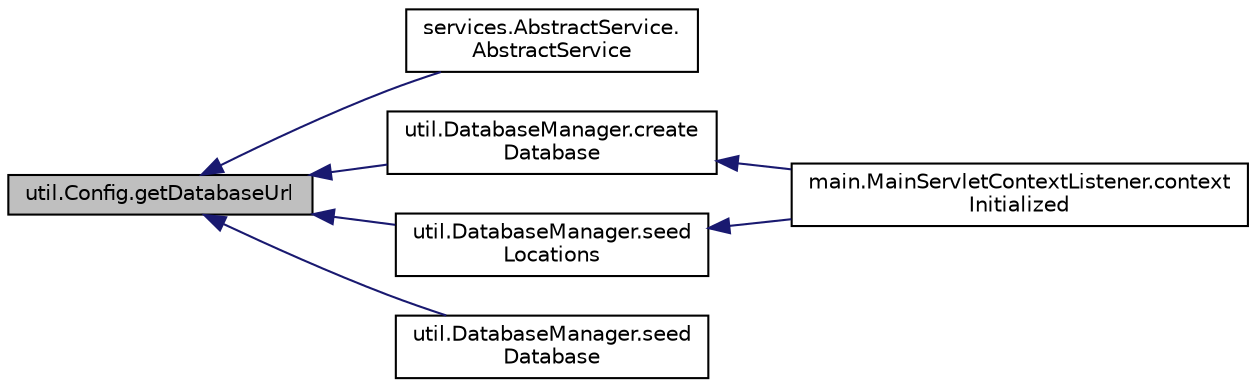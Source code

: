 digraph "util.Config.getDatabaseUrl"
{
  edge [fontname="Helvetica",fontsize="10",labelfontname="Helvetica",labelfontsize="10"];
  node [fontname="Helvetica",fontsize="10",shape=record];
  rankdir="LR";
  Node1 [label="util.Config.getDatabaseUrl",height=0.2,width=0.4,color="black", fillcolor="grey75", style="filled", fontcolor="black"];
  Node1 -> Node2 [dir="back",color="midnightblue",fontsize="10",style="solid",fontname="Helvetica"];
  Node2 [label="services.AbstractService.\lAbstractService",height=0.2,width=0.4,color="black", fillcolor="white", style="filled",URL="$classservices_1_1_abstract_service.html#ac8cb890fb55df24ab644b365b40f7d41"];
  Node1 -> Node3 [dir="back",color="midnightblue",fontsize="10",style="solid",fontname="Helvetica"];
  Node3 [label="util.DatabaseManager.create\lDatabase",height=0.2,width=0.4,color="black", fillcolor="white", style="filled",URL="$classutil_1_1_database_manager.html#a7f0d2251b07860c6120289ea7fff8600"];
  Node3 -> Node4 [dir="back",color="midnightblue",fontsize="10",style="solid",fontname="Helvetica"];
  Node4 [label="main.MainServletContextListener.context\lInitialized",height=0.2,width=0.4,color="black", fillcolor="white", style="filled",URL="$classmain_1_1_main_servlet_context_listener.html#a00311344addf99b3723a1c85a738447e"];
  Node1 -> Node5 [dir="back",color="midnightblue",fontsize="10",style="solid",fontname="Helvetica"];
  Node5 [label="util.DatabaseManager.seed\lLocations",height=0.2,width=0.4,color="black", fillcolor="white", style="filled",URL="$classutil_1_1_database_manager.html#a0ea9df6100ce303375a61c1d6e1aa53d"];
  Node5 -> Node4 [dir="back",color="midnightblue",fontsize="10",style="solid",fontname="Helvetica"];
  Node1 -> Node6 [dir="back",color="midnightblue",fontsize="10",style="solid",fontname="Helvetica"];
  Node6 [label="util.DatabaseManager.seed\lDatabase",height=0.2,width=0.4,color="black", fillcolor="white", style="filled",URL="$classutil_1_1_database_manager.html#a4550b4cece05a537b62f13f2ec2e7b59"];
}

